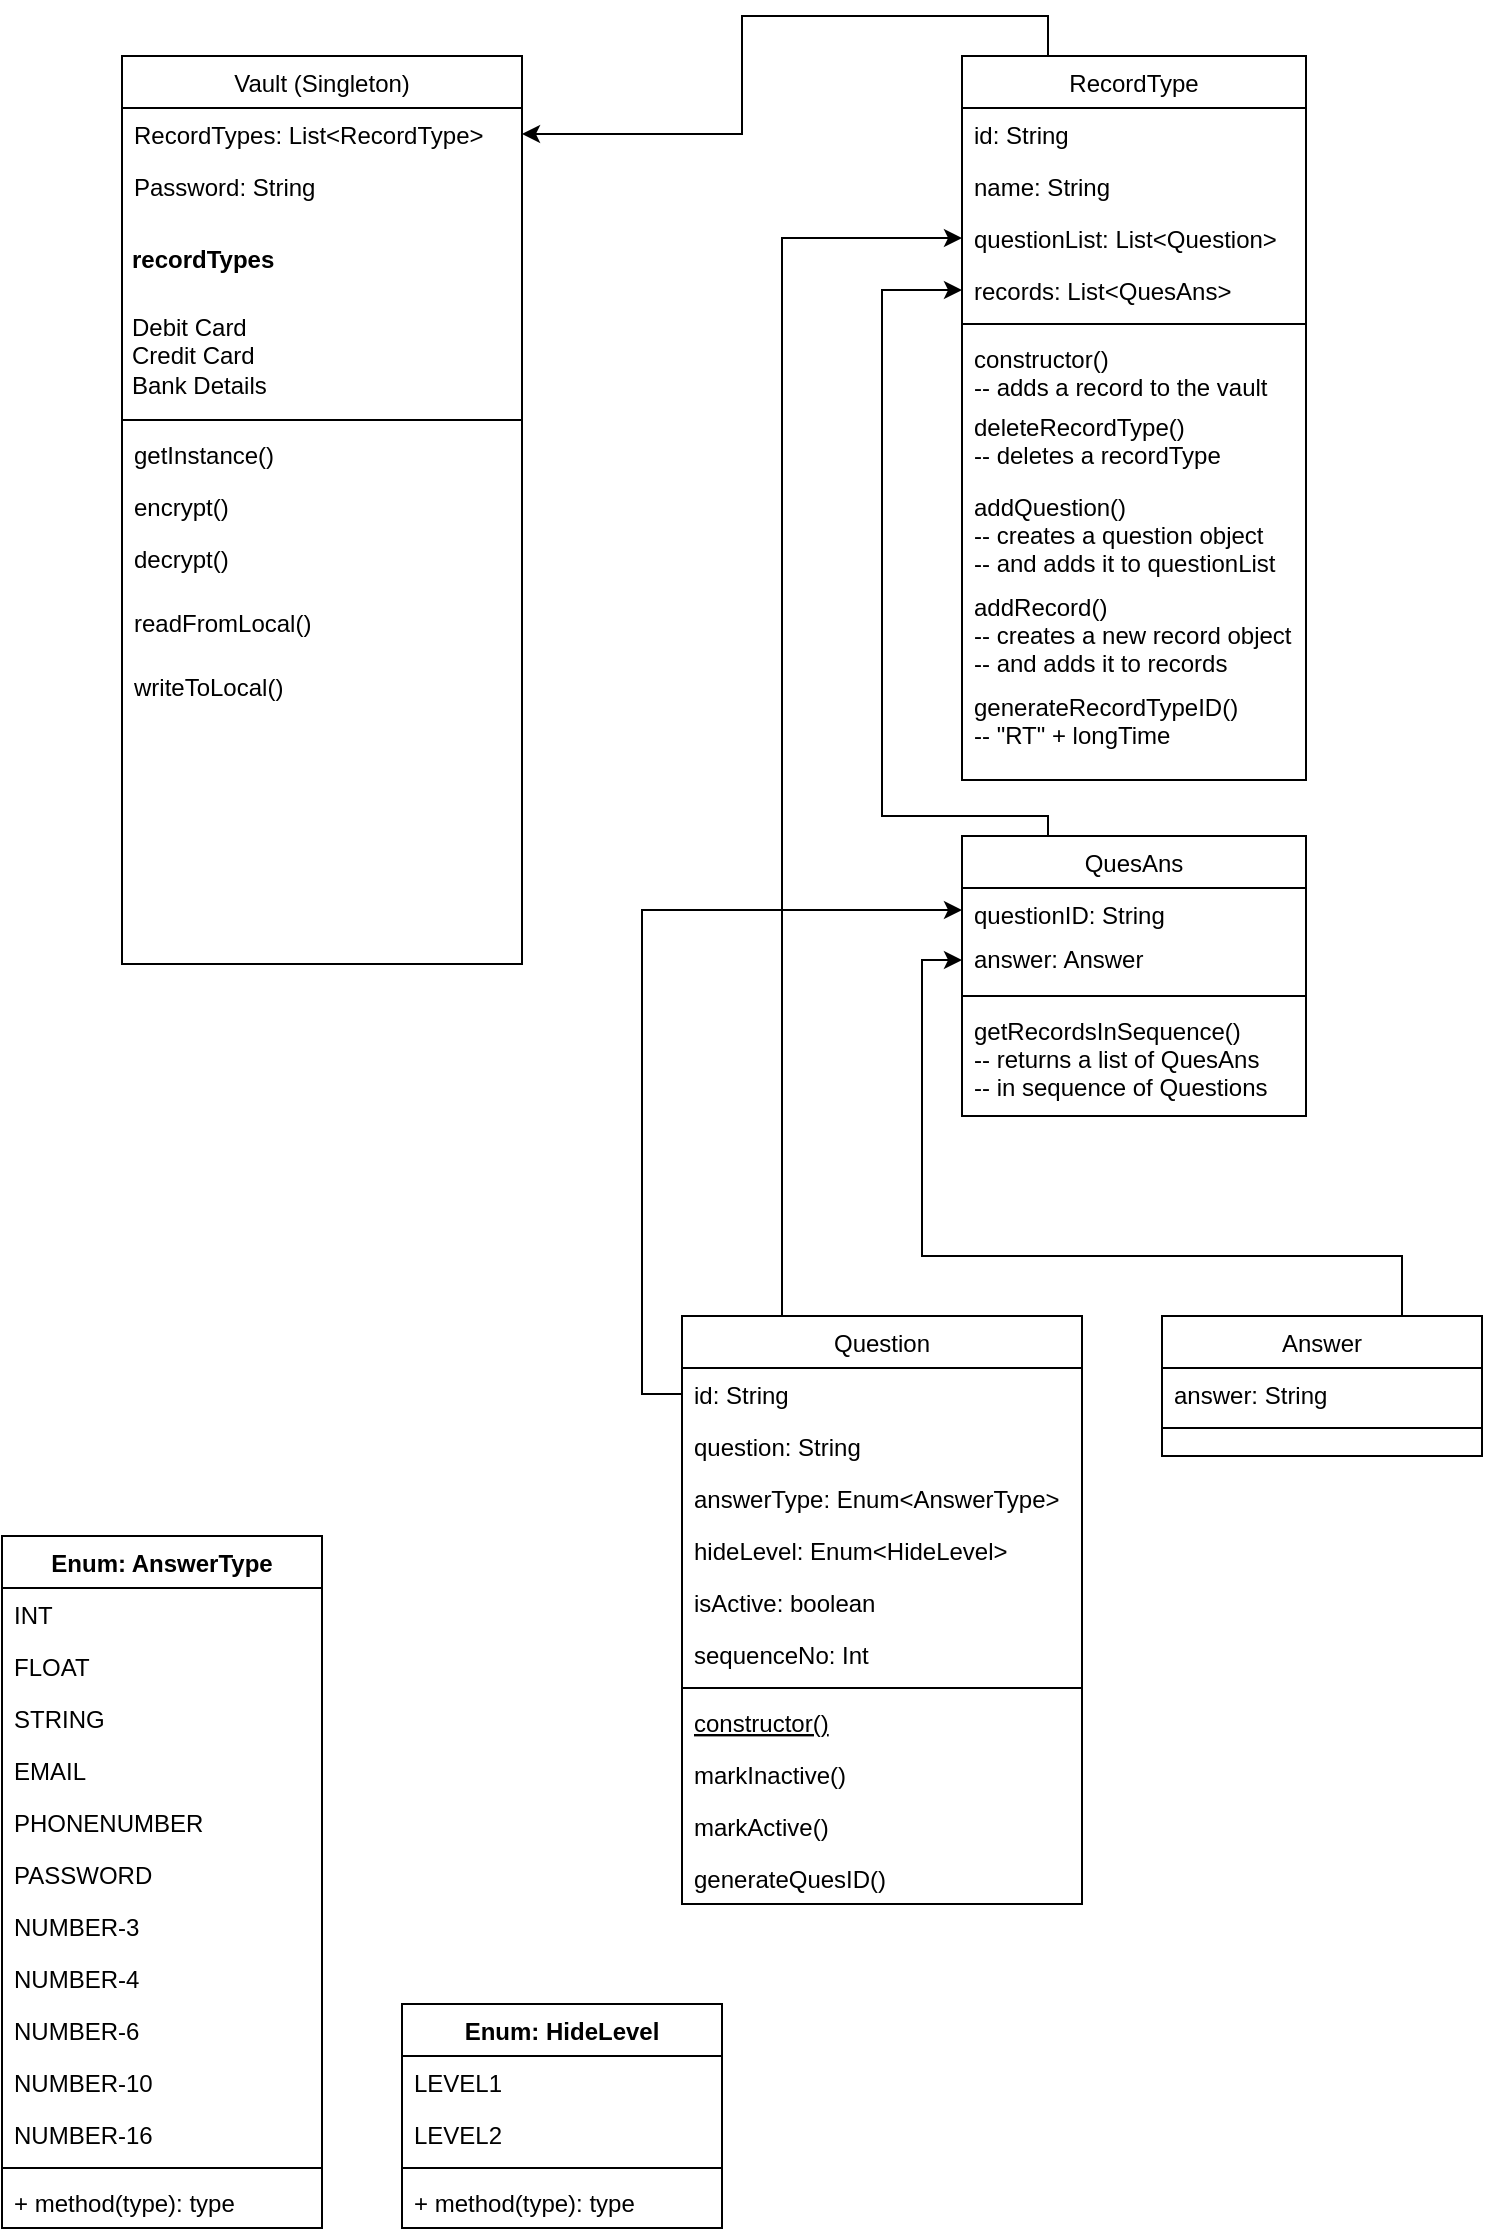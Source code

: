 <mxfile version="14.1.8" type="device" pages="3"><diagram id="C5RBs43oDa-KdzZeNtuy" name="Class flow"><mxGraphModel dx="900" dy="680" grid="1" gridSize="10" guides="1" tooltips="1" connect="1" arrows="1" fold="1" page="1" pageScale="1" pageWidth="827" pageHeight="1169" math="0" shadow="0"><root><mxCell id="WIyWlLk6GJQsqaUBKTNV-0"/><mxCell id="WIyWlLk6GJQsqaUBKTNV-1" parent="WIyWlLk6GJQsqaUBKTNV-0"/><mxCell id="zkfFHV4jXpPFQw0GAbJ--0" value="Vault (Singleton)" style="swimlane;fontStyle=0;align=center;verticalAlign=top;childLayout=stackLayout;horizontal=1;startSize=26;horizontalStack=0;resizeParent=1;resizeLast=0;collapsible=1;marginBottom=0;rounded=0;shadow=0;strokeWidth=1;" parent="WIyWlLk6GJQsqaUBKTNV-1" vertex="1"><mxGeometry x="100" y="40" width="200" height="454" as="geometry"><mxRectangle x="230" y="140" width="160" height="26" as="alternateBounds"/></mxGeometry></mxCell><mxCell id="zkfFHV4jXpPFQw0GAbJ--1" value="RecordTypes: List&lt;RecordType&gt;" style="text;align=left;verticalAlign=top;spacingLeft=4;spacingRight=4;overflow=hidden;rotatable=0;points=[[0,0.5],[1,0.5]];portConstraint=eastwest;" parent="zkfFHV4jXpPFQw0GAbJ--0" vertex="1"><mxGeometry y="26" width="200" height="26" as="geometry"/></mxCell><mxCell id="UWY0LbRZAp7F_sRmvJme-2" value="Password: String" style="text;align=left;verticalAlign=top;spacingLeft=4;spacingRight=4;overflow=hidden;rotatable=0;points=[[0,0.5],[1,0.5]];portConstraint=eastwest;" parent="zkfFHV4jXpPFQw0GAbJ--0" vertex="1"><mxGeometry y="52" width="200" height="26" as="geometry"/></mxCell><mxCell id="UWY0LbRZAp7F_sRmvJme-67" value="&lt;h1&gt;&lt;span style=&quot;font-size: 12px ; line-height: 100%&quot;&gt;recordTypes&lt;/span&gt;&lt;/h1&gt;&lt;p&gt;&lt;font style=&quot;font-size: 12px&quot;&gt;Debit Card&lt;br&gt;Credit Card&lt;br&gt;Bank Details&lt;br&gt;&lt;/font&gt;&lt;/p&gt;" style="text;html=1;strokeColor=none;fillColor=none;spacing=5;spacingTop=-20;whiteSpace=wrap;overflow=hidden;rounded=0;" parent="zkfFHV4jXpPFQw0GAbJ--0" vertex="1"><mxGeometry y="78" width="200" height="100" as="geometry"/></mxCell><mxCell id="zkfFHV4jXpPFQw0GAbJ--4" value="" style="line;html=1;strokeWidth=1;align=left;verticalAlign=middle;spacingTop=-1;spacingLeft=3;spacingRight=3;rotatable=0;labelPosition=right;points=[];portConstraint=eastwest;" parent="zkfFHV4jXpPFQw0GAbJ--0" vertex="1"><mxGeometry y="178" width="200" height="8" as="geometry"/></mxCell><mxCell id="zkfFHV4jXpPFQw0GAbJ--5" value="getInstance()" style="text;align=left;verticalAlign=top;spacingLeft=4;spacingRight=4;overflow=hidden;rotatable=0;points=[[0,0.5],[1,0.5]];portConstraint=eastwest;" parent="zkfFHV4jXpPFQw0GAbJ--0" vertex="1"><mxGeometry y="186" width="200" height="26" as="geometry"/></mxCell><mxCell id="UWY0LbRZAp7F_sRmvJme-53" value="encrypt()" style="text;align=left;verticalAlign=top;spacingLeft=4;spacingRight=4;overflow=hidden;rotatable=0;points=[[0,0.5],[1,0.5]];portConstraint=eastwest;" parent="zkfFHV4jXpPFQw0GAbJ--0" vertex="1"><mxGeometry y="212" width="200" height="26" as="geometry"/></mxCell><mxCell id="UWY0LbRZAp7F_sRmvJme-3" value="decrypt()" style="text;align=left;verticalAlign=top;spacingLeft=4;spacingRight=4;overflow=hidden;rotatable=0;points=[[0,0.5],[1,0.5]];portConstraint=eastwest;" parent="zkfFHV4jXpPFQw0GAbJ--0" vertex="1"><mxGeometry y="238" width="200" height="32" as="geometry"/></mxCell><mxCell id="UWY0LbRZAp7F_sRmvJme-64" value="readFromLocal()" style="text;align=left;verticalAlign=top;spacingLeft=4;spacingRight=4;overflow=hidden;rotatable=0;points=[[0,0.5],[1,0.5]];portConstraint=eastwest;" parent="zkfFHV4jXpPFQw0GAbJ--0" vertex="1"><mxGeometry y="270" width="200" height="32" as="geometry"/></mxCell><mxCell id="UWY0LbRZAp7F_sRmvJme-65" value="writeToLocal()" style="text;align=left;verticalAlign=top;spacingLeft=4;spacingRight=4;overflow=hidden;rotatable=0;points=[[0,0.5],[1,0.5]];portConstraint=eastwest;" parent="zkfFHV4jXpPFQw0GAbJ--0" vertex="1"><mxGeometry y="302" width="200" height="32" as="geometry"/></mxCell><mxCell id="UWY0LbRZAp7F_sRmvJme-71" style="edgeStyle=orthogonalEdgeStyle;rounded=0;orthogonalLoop=1;jettySize=auto;html=1;exitX=0.25;exitY=0;exitDx=0;exitDy=0;" parent="WIyWlLk6GJQsqaUBKTNV-1" source="zkfFHV4jXpPFQw0GAbJ--6" target="zkfFHV4jXpPFQw0GAbJ--18" edge="1"><mxGeometry relative="1" as="geometry"/></mxCell><mxCell id="zkfFHV4jXpPFQw0GAbJ--6" value="Question" style="swimlane;fontStyle=0;align=center;verticalAlign=top;childLayout=stackLayout;horizontal=1;startSize=26;horizontalStack=0;resizeParent=1;resizeLast=0;collapsible=1;marginBottom=0;rounded=0;shadow=0;strokeWidth=1;" parent="WIyWlLk6GJQsqaUBKTNV-1" vertex="1"><mxGeometry x="380" y="670" width="200" height="294" as="geometry"><mxRectangle x="130" y="380" width="160" height="26" as="alternateBounds"/></mxGeometry></mxCell><mxCell id="zkfFHV4jXpPFQw0GAbJ--8" value="id: String" style="text;align=left;verticalAlign=top;spacingLeft=4;spacingRight=4;overflow=hidden;rotatable=0;points=[[0,0.5],[1,0.5]];portConstraint=eastwest;rounded=0;shadow=0;html=0;" parent="zkfFHV4jXpPFQw0GAbJ--6" vertex="1"><mxGeometry y="26" width="200" height="26" as="geometry"/></mxCell><mxCell id="UWY0LbRZAp7F_sRmvJme-4" value="question: String" style="text;align=left;verticalAlign=top;spacingLeft=4;spacingRight=4;overflow=hidden;rotatable=0;points=[[0,0.5],[1,0.5]];portConstraint=eastwest;rounded=0;shadow=0;html=0;" parent="zkfFHV4jXpPFQw0GAbJ--6" vertex="1"><mxGeometry y="52" width="200" height="26" as="geometry"/></mxCell><mxCell id="UWY0LbRZAp7F_sRmvJme-31" value="answerType: Enum&lt;AnswerType&gt;" style="text;align=left;verticalAlign=top;spacingLeft=4;spacingRight=4;overflow=hidden;rotatable=0;points=[[0,0.5],[1,0.5]];portConstraint=eastwest;rounded=0;shadow=0;html=0;" parent="zkfFHV4jXpPFQw0GAbJ--6" vertex="1"><mxGeometry y="78" width="200" height="26" as="geometry"/></mxCell><mxCell id="UWY0LbRZAp7F_sRmvJme-46" value="hideLevel: Enum&lt;HideLevel&gt;" style="text;align=left;verticalAlign=top;spacingLeft=4;spacingRight=4;overflow=hidden;rotatable=0;points=[[0,0.5],[1,0.5]];portConstraint=eastwest;rounded=0;shadow=0;html=0;" parent="zkfFHV4jXpPFQw0GAbJ--6" vertex="1"><mxGeometry y="104" width="200" height="26" as="geometry"/></mxCell><mxCell id="UWY0LbRZAp7F_sRmvJme-5" value="isActive: boolean" style="text;align=left;verticalAlign=top;spacingLeft=4;spacingRight=4;overflow=hidden;rotatable=0;points=[[0,0.5],[1,0.5]];portConstraint=eastwest;rounded=0;shadow=0;html=0;" parent="zkfFHV4jXpPFQw0GAbJ--6" vertex="1"><mxGeometry y="130" width="200" height="26" as="geometry"/></mxCell><mxCell id="UWY0LbRZAp7F_sRmvJme-61" value="sequenceNo: Int" style="text;align=left;verticalAlign=top;spacingLeft=4;spacingRight=4;overflow=hidden;rotatable=0;points=[[0,0.5],[1,0.5]];portConstraint=eastwest;rounded=0;shadow=0;html=0;" parent="zkfFHV4jXpPFQw0GAbJ--6" vertex="1"><mxGeometry y="156" width="200" height="26" as="geometry"/></mxCell><mxCell id="zkfFHV4jXpPFQw0GAbJ--9" value="" style="line;html=1;strokeWidth=1;align=left;verticalAlign=middle;spacingTop=-1;spacingLeft=3;spacingRight=3;rotatable=0;labelPosition=right;points=[];portConstraint=eastwest;" parent="zkfFHV4jXpPFQw0GAbJ--6" vertex="1"><mxGeometry y="182" width="200" height="8" as="geometry"/></mxCell><mxCell id="zkfFHV4jXpPFQw0GAbJ--10" value="constructor()" style="text;align=left;verticalAlign=top;spacingLeft=4;spacingRight=4;overflow=hidden;rotatable=0;points=[[0,0.5],[1,0.5]];portConstraint=eastwest;fontStyle=4" parent="zkfFHV4jXpPFQw0GAbJ--6" vertex="1"><mxGeometry y="190" width="200" height="26" as="geometry"/></mxCell><mxCell id="zkfFHV4jXpPFQw0GAbJ--11" value="markInactive()" style="text;align=left;verticalAlign=top;spacingLeft=4;spacingRight=4;overflow=hidden;rotatable=0;points=[[0,0.5],[1,0.5]];portConstraint=eastwest;" parent="zkfFHV4jXpPFQw0GAbJ--6" vertex="1"><mxGeometry y="216" width="200" height="26" as="geometry"/></mxCell><mxCell id="UWY0LbRZAp7F_sRmvJme-57" value="markActive()" style="text;align=left;verticalAlign=top;spacingLeft=4;spacingRight=4;overflow=hidden;rotatable=0;points=[[0,0.5],[1,0.5]];portConstraint=eastwest;" parent="zkfFHV4jXpPFQw0GAbJ--6" vertex="1"><mxGeometry y="242" width="200" height="26" as="geometry"/></mxCell><mxCell id="UWY0LbRZAp7F_sRmvJme-58" value="generateQuesID()" style="text;align=left;verticalAlign=top;spacingLeft=4;spacingRight=4;overflow=hidden;rotatable=0;points=[[0,0.5],[1,0.5]];portConstraint=eastwest;" parent="zkfFHV4jXpPFQw0GAbJ--6" vertex="1"><mxGeometry y="268" width="200" height="26" as="geometry"/></mxCell><mxCell id="UWY0LbRZAp7F_sRmvJme-78" style="edgeStyle=orthogonalEdgeStyle;rounded=0;orthogonalLoop=1;jettySize=auto;html=1;exitX=0.25;exitY=0;exitDx=0;exitDy=0;entryX=0;entryY=0.5;entryDx=0;entryDy=0;" parent="WIyWlLk6GJQsqaUBKTNV-1" source="zkfFHV4jXpPFQw0GAbJ--13" target="zkfFHV4jXpPFQw0GAbJ--19" edge="1"><mxGeometry relative="1" as="geometry"><Array as="points"><mxPoint x="563" y="420"/><mxPoint x="480" y="420"/><mxPoint x="480" y="157"/></Array></mxGeometry></mxCell><mxCell id="zkfFHV4jXpPFQw0GAbJ--13" value="QuesAns" style="swimlane;fontStyle=0;align=center;verticalAlign=top;childLayout=stackLayout;horizontal=1;startSize=26;horizontalStack=0;resizeParent=1;resizeLast=0;collapsible=1;marginBottom=0;rounded=0;shadow=0;strokeWidth=1;" parent="WIyWlLk6GJQsqaUBKTNV-1" vertex="1"><mxGeometry x="520" y="430" width="172" height="140" as="geometry"><mxRectangle x="340" y="380" width="170" height="26" as="alternateBounds"/></mxGeometry></mxCell><mxCell id="zkfFHV4jXpPFQw0GAbJ--14" value="questionID: String" style="text;align=left;verticalAlign=top;spacingLeft=4;spacingRight=4;overflow=hidden;rotatable=0;points=[[0,0.5],[1,0.5]];portConstraint=eastwest;" parent="zkfFHV4jXpPFQw0GAbJ--13" vertex="1"><mxGeometry y="26" width="172" height="22" as="geometry"/></mxCell><mxCell id="UWY0LbRZAp7F_sRmvJme-9" value="answer: Answer" style="text;align=left;verticalAlign=top;spacingLeft=4;spacingRight=4;overflow=hidden;rotatable=0;points=[[0,0.5],[1,0.5]];portConstraint=eastwest;" parent="zkfFHV4jXpPFQw0GAbJ--13" vertex="1"><mxGeometry y="48" width="172" height="28" as="geometry"/></mxCell><mxCell id="zkfFHV4jXpPFQw0GAbJ--15" value="" style="line;html=1;strokeWidth=1;align=left;verticalAlign=middle;spacingTop=-1;spacingLeft=3;spacingRight=3;rotatable=0;labelPosition=right;points=[];portConstraint=eastwest;" parent="zkfFHV4jXpPFQw0GAbJ--13" vertex="1"><mxGeometry y="76" width="172" height="8" as="geometry"/></mxCell><mxCell id="UWY0LbRZAp7F_sRmvJme-62" value="getRecordsInSequence()&#10;-- returns a list of QuesAns &#10;-- in sequence of Questions" style="text;align=left;verticalAlign=top;spacingLeft=4;spacingRight=4;overflow=hidden;rotatable=0;points=[[0,0.5],[1,0.5]];portConstraint=eastwest;" parent="zkfFHV4jXpPFQw0GAbJ--13" vertex="1"><mxGeometry y="84" width="172" height="56" as="geometry"/></mxCell><mxCell id="UWY0LbRZAp7F_sRmvJme-74" style="edgeStyle=orthogonalEdgeStyle;rounded=0;orthogonalLoop=1;jettySize=auto;html=1;exitX=0.25;exitY=0;exitDx=0;exitDy=0;entryX=1;entryY=0.5;entryDx=0;entryDy=0;" parent="WIyWlLk6GJQsqaUBKTNV-1" source="zkfFHV4jXpPFQw0GAbJ--17" target="zkfFHV4jXpPFQw0GAbJ--1" edge="1"><mxGeometry relative="1" as="geometry"/></mxCell><mxCell id="zkfFHV4jXpPFQw0GAbJ--17" value="RecordType" style="swimlane;fontStyle=0;align=center;verticalAlign=top;childLayout=stackLayout;horizontal=1;startSize=26;horizontalStack=0;resizeParent=1;resizeLast=0;collapsible=1;marginBottom=0;rounded=0;shadow=0;strokeWidth=1;" parent="WIyWlLk6GJQsqaUBKTNV-1" vertex="1"><mxGeometry x="520" y="40" width="172" height="362" as="geometry"><mxRectangle x="550" y="140" width="160" height="26" as="alternateBounds"/></mxGeometry></mxCell><mxCell id="UWY0LbRZAp7F_sRmvJme-59" value="id: String" style="text;align=left;verticalAlign=top;spacingLeft=4;spacingRight=4;overflow=hidden;rotatable=0;points=[[0,0.5],[1,0.5]];portConstraint=eastwest;" parent="zkfFHV4jXpPFQw0GAbJ--17" vertex="1"><mxGeometry y="26" width="172" height="26" as="geometry"/></mxCell><mxCell id="UWY0LbRZAp7F_sRmvJme-69" value="name: String" style="text;align=left;verticalAlign=top;spacingLeft=4;spacingRight=4;overflow=hidden;rotatable=0;points=[[0,0.5],[1,0.5]];portConstraint=eastwest;" parent="zkfFHV4jXpPFQw0GAbJ--17" vertex="1"><mxGeometry y="52" width="172" height="26" as="geometry"/></mxCell><mxCell id="zkfFHV4jXpPFQw0GAbJ--18" value="questionList: List&lt;Question&gt;" style="text;align=left;verticalAlign=top;spacingLeft=4;spacingRight=4;overflow=hidden;rotatable=0;points=[[0,0.5],[1,0.5]];portConstraint=eastwest;" parent="zkfFHV4jXpPFQw0GAbJ--17" vertex="1"><mxGeometry y="78" width="172" height="26" as="geometry"/></mxCell><mxCell id="zkfFHV4jXpPFQw0GAbJ--19" value="records: List&lt;QuesAns&gt;" style="text;align=left;verticalAlign=top;spacingLeft=4;spacingRight=4;overflow=hidden;rotatable=0;points=[[0,0.5],[1,0.5]];portConstraint=eastwest;rounded=0;shadow=0;html=0;" parent="zkfFHV4jXpPFQw0GAbJ--17" vertex="1"><mxGeometry y="104" width="172" height="26" as="geometry"/></mxCell><mxCell id="zkfFHV4jXpPFQw0GAbJ--23" value="" style="line;html=1;strokeWidth=1;align=left;verticalAlign=middle;spacingTop=-1;spacingLeft=3;spacingRight=3;rotatable=0;labelPosition=right;points=[];portConstraint=eastwest;" parent="zkfFHV4jXpPFQw0GAbJ--17" vertex="1"><mxGeometry y="130" width="172" height="8" as="geometry"/></mxCell><mxCell id="UWY0LbRZAp7F_sRmvJme-51" value="constructor()&#10;-- adds a record to the vault" style="text;align=left;verticalAlign=top;spacingLeft=4;spacingRight=4;overflow=hidden;rotatable=0;points=[[0,0.5],[1,0.5]];portConstraint=eastwest;rounded=0;shadow=0;html=0;" parent="zkfFHV4jXpPFQw0GAbJ--17" vertex="1"><mxGeometry y="138" width="172" height="34" as="geometry"/></mxCell><mxCell id="UWY0LbRZAp7F_sRmvJme-52" value="deleteRecordType()&#10;-- deletes a recordType" style="text;align=left;verticalAlign=top;spacingLeft=4;spacingRight=4;overflow=hidden;rotatable=0;points=[[0,0.5],[1,0.5]];portConstraint=eastwest;rounded=0;shadow=0;html=0;" parent="zkfFHV4jXpPFQw0GAbJ--17" vertex="1"><mxGeometry y="172" width="172" height="40" as="geometry"/></mxCell><mxCell id="UWY0LbRZAp7F_sRmvJme-55" value="addQuestion()&#10;-- creates a question object &#10;-- and adds it to questionList" style="text;align=left;verticalAlign=top;spacingLeft=4;spacingRight=4;overflow=hidden;rotatable=0;points=[[0,0.5],[1,0.5]];portConstraint=eastwest;rounded=0;shadow=0;html=0;" parent="zkfFHV4jXpPFQw0GAbJ--17" vertex="1"><mxGeometry y="212" width="172" height="50" as="geometry"/></mxCell><mxCell id="UWY0LbRZAp7F_sRmvJme-54" value="addRecord()&#10;-- creates a new record object &#10;-- and adds it to records" style="text;align=left;verticalAlign=top;spacingLeft=4;spacingRight=4;overflow=hidden;rotatable=0;points=[[0,0.5],[1,0.5]];portConstraint=eastwest;rounded=0;shadow=0;html=0;" parent="zkfFHV4jXpPFQw0GAbJ--17" vertex="1"><mxGeometry y="262" width="172" height="50" as="geometry"/></mxCell><mxCell id="UWY0LbRZAp7F_sRmvJme-60" value="generateRecordTypeID()&#10;-- &quot;RT&quot; + longTime" style="text;align=left;verticalAlign=top;spacingLeft=4;spacingRight=4;overflow=hidden;rotatable=0;points=[[0,0.5],[1,0.5]];portConstraint=eastwest;rounded=0;shadow=0;html=0;" parent="zkfFHV4jXpPFQw0GAbJ--17" vertex="1"><mxGeometry y="312" width="172" height="50" as="geometry"/></mxCell><mxCell id="UWY0LbRZAp7F_sRmvJme-80" style="edgeStyle=orthogonalEdgeStyle;rounded=0;orthogonalLoop=1;jettySize=auto;html=1;exitX=0.75;exitY=0;exitDx=0;exitDy=0;entryX=0;entryY=0.5;entryDx=0;entryDy=0;" parent="WIyWlLk6GJQsqaUBKTNV-1" source="UWY0LbRZAp7F_sRmvJme-6" target="UWY0LbRZAp7F_sRmvJme-9" edge="1"><mxGeometry relative="1" as="geometry"><Array as="points"><mxPoint x="740" y="640"/><mxPoint x="500" y="640"/><mxPoint x="500" y="492"/></Array></mxGeometry></mxCell><mxCell id="UWY0LbRZAp7F_sRmvJme-6" value="Answer" style="swimlane;fontStyle=0;align=center;verticalAlign=top;childLayout=stackLayout;horizontal=1;startSize=26;horizontalStack=0;resizeParent=1;resizeLast=0;collapsible=1;marginBottom=0;rounded=0;shadow=0;strokeWidth=1;" parent="WIyWlLk6GJQsqaUBKTNV-1" vertex="1"><mxGeometry x="620" y="670" width="160" height="70" as="geometry"><mxRectangle x="340" y="380" width="170" height="26" as="alternateBounds"/></mxGeometry></mxCell><mxCell id="UWY0LbRZAp7F_sRmvJme-7" value="answer: String" style="text;align=left;verticalAlign=top;spacingLeft=4;spacingRight=4;overflow=hidden;rotatable=0;points=[[0,0.5],[1,0.5]];portConstraint=eastwest;" parent="UWY0LbRZAp7F_sRmvJme-6" vertex="1"><mxGeometry y="26" width="160" height="26" as="geometry"/></mxCell><mxCell id="UWY0LbRZAp7F_sRmvJme-8" value="" style="line;html=1;strokeWidth=1;align=left;verticalAlign=middle;spacingTop=-1;spacingLeft=3;spacingRight=3;rotatable=0;labelPosition=right;points=[];portConstraint=eastwest;" parent="UWY0LbRZAp7F_sRmvJme-6" vertex="1"><mxGeometry y="52" width="160" height="8" as="geometry"/></mxCell><mxCell id="UWY0LbRZAp7F_sRmvJme-14" value="Enum: AnswerType" style="swimlane;fontStyle=1;align=center;verticalAlign=top;childLayout=stackLayout;horizontal=1;startSize=26;horizontalStack=0;resizeParent=1;resizeParentMax=0;resizeLast=0;collapsible=1;marginBottom=0;" parent="WIyWlLk6GJQsqaUBKTNV-1" vertex="1"><mxGeometry x="40" y="780" width="160" height="346" as="geometry"/></mxCell><mxCell id="UWY0LbRZAp7F_sRmvJme-15" value="INT" style="text;strokeColor=none;fillColor=none;align=left;verticalAlign=top;spacingLeft=4;spacingRight=4;overflow=hidden;rotatable=0;points=[[0,0.5],[1,0.5]];portConstraint=eastwest;" parent="UWY0LbRZAp7F_sRmvJme-14" vertex="1"><mxGeometry y="26" width="160" height="26" as="geometry"/></mxCell><mxCell id="UWY0LbRZAp7F_sRmvJme-21" value="FLOAT" style="text;strokeColor=none;fillColor=none;align=left;verticalAlign=top;spacingLeft=4;spacingRight=4;overflow=hidden;rotatable=0;points=[[0,0.5],[1,0.5]];portConstraint=eastwest;" parent="UWY0LbRZAp7F_sRmvJme-14" vertex="1"><mxGeometry y="52" width="160" height="26" as="geometry"/></mxCell><mxCell id="UWY0LbRZAp7F_sRmvJme-23" value="STRING" style="text;strokeColor=none;fillColor=none;align=left;verticalAlign=top;spacingLeft=4;spacingRight=4;overflow=hidden;rotatable=0;points=[[0,0.5],[1,0.5]];portConstraint=eastwest;" parent="UWY0LbRZAp7F_sRmvJme-14" vertex="1"><mxGeometry y="78" width="160" height="26" as="geometry"/></mxCell><mxCell id="UWY0LbRZAp7F_sRmvJme-28" value="EMAIL" style="text;strokeColor=none;fillColor=none;align=left;verticalAlign=top;spacingLeft=4;spacingRight=4;overflow=hidden;rotatable=0;points=[[0,0.5],[1,0.5]];portConstraint=eastwest;" parent="UWY0LbRZAp7F_sRmvJme-14" vertex="1"><mxGeometry y="104" width="160" height="26" as="geometry"/></mxCell><mxCell id="UWY0LbRZAp7F_sRmvJme-30" value="PHONENUMBER" style="text;strokeColor=none;fillColor=none;align=left;verticalAlign=top;spacingLeft=4;spacingRight=4;overflow=hidden;rotatable=0;points=[[0,0.5],[1,0.5]];portConstraint=eastwest;" parent="UWY0LbRZAp7F_sRmvJme-14" vertex="1"><mxGeometry y="130" width="160" height="26" as="geometry"/></mxCell><mxCell id="UWY0LbRZAp7F_sRmvJme-29" value="PASSWORD" style="text;strokeColor=none;fillColor=none;align=left;verticalAlign=top;spacingLeft=4;spacingRight=4;overflow=hidden;rotatable=0;points=[[0,0.5],[1,0.5]];portConstraint=eastwest;" parent="UWY0LbRZAp7F_sRmvJme-14" vertex="1"><mxGeometry y="156" width="160" height="26" as="geometry"/></mxCell><mxCell id="UWY0LbRZAp7F_sRmvJme-22" value="NUMBER-3" style="text;strokeColor=none;fillColor=none;align=left;verticalAlign=top;spacingLeft=4;spacingRight=4;overflow=hidden;rotatable=0;points=[[0,0.5],[1,0.5]];portConstraint=eastwest;" parent="UWY0LbRZAp7F_sRmvJme-14" vertex="1"><mxGeometry y="182" width="160" height="26" as="geometry"/></mxCell><mxCell id="UWY0LbRZAp7F_sRmvJme-26" value="NUMBER-4&#10;" style="text;strokeColor=none;fillColor=none;align=left;verticalAlign=top;spacingLeft=4;spacingRight=4;overflow=hidden;rotatable=0;points=[[0,0.5],[1,0.5]];portConstraint=eastwest;" parent="UWY0LbRZAp7F_sRmvJme-14" vertex="1"><mxGeometry y="208" width="160" height="26" as="geometry"/></mxCell><mxCell id="UWY0LbRZAp7F_sRmvJme-25" value="NUMBER-6" style="text;strokeColor=none;fillColor=none;align=left;verticalAlign=top;spacingLeft=4;spacingRight=4;overflow=hidden;rotatable=0;points=[[0,0.5],[1,0.5]];portConstraint=eastwest;" parent="UWY0LbRZAp7F_sRmvJme-14" vertex="1"><mxGeometry y="234" width="160" height="26" as="geometry"/></mxCell><mxCell id="UWY0LbRZAp7F_sRmvJme-27" value="NUMBER-10" style="text;strokeColor=none;fillColor=none;align=left;verticalAlign=top;spacingLeft=4;spacingRight=4;overflow=hidden;rotatable=0;points=[[0,0.5],[1,0.5]];portConstraint=eastwest;" parent="UWY0LbRZAp7F_sRmvJme-14" vertex="1"><mxGeometry y="260" width="160" height="26" as="geometry"/></mxCell><mxCell id="UWY0LbRZAp7F_sRmvJme-24" value="NUMBER-16" style="text;strokeColor=none;fillColor=none;align=left;verticalAlign=top;spacingLeft=4;spacingRight=4;overflow=hidden;rotatable=0;points=[[0,0.5],[1,0.5]];portConstraint=eastwest;" parent="UWY0LbRZAp7F_sRmvJme-14" vertex="1"><mxGeometry y="286" width="160" height="26" as="geometry"/></mxCell><mxCell id="UWY0LbRZAp7F_sRmvJme-16" value="" style="line;strokeWidth=1;fillColor=none;align=left;verticalAlign=middle;spacingTop=-1;spacingLeft=3;spacingRight=3;rotatable=0;labelPosition=right;points=[];portConstraint=eastwest;" parent="UWY0LbRZAp7F_sRmvJme-14" vertex="1"><mxGeometry y="312" width="160" height="8" as="geometry"/></mxCell><mxCell id="UWY0LbRZAp7F_sRmvJme-17" value="+ method(type): type" style="text;strokeColor=none;fillColor=none;align=left;verticalAlign=top;spacingLeft=4;spacingRight=4;overflow=hidden;rotatable=0;points=[[0,0.5],[1,0.5]];portConstraint=eastwest;" parent="UWY0LbRZAp7F_sRmvJme-14" vertex="1"><mxGeometry y="320" width="160" height="26" as="geometry"/></mxCell><mxCell id="UWY0LbRZAp7F_sRmvJme-32" value="Enum: HideLevel" style="swimlane;fontStyle=1;align=center;verticalAlign=top;childLayout=stackLayout;horizontal=1;startSize=26;horizontalStack=0;resizeParent=1;resizeParentMax=0;resizeLast=0;collapsible=1;marginBottom=0;" parent="WIyWlLk6GJQsqaUBKTNV-1" vertex="1"><mxGeometry x="240" y="1014" width="160" height="112" as="geometry"/></mxCell><mxCell id="UWY0LbRZAp7F_sRmvJme-33" value="LEVEL1" style="text;strokeColor=none;fillColor=none;align=left;verticalAlign=top;spacingLeft=4;spacingRight=4;overflow=hidden;rotatable=0;points=[[0,0.5],[1,0.5]];portConstraint=eastwest;" parent="UWY0LbRZAp7F_sRmvJme-32" vertex="1"><mxGeometry y="26" width="160" height="26" as="geometry"/></mxCell><mxCell id="UWY0LbRZAp7F_sRmvJme-34" value="LEVEL2" style="text;strokeColor=none;fillColor=none;align=left;verticalAlign=top;spacingLeft=4;spacingRight=4;overflow=hidden;rotatable=0;points=[[0,0.5],[1,0.5]];portConstraint=eastwest;" parent="UWY0LbRZAp7F_sRmvJme-32" vertex="1"><mxGeometry y="52" width="160" height="26" as="geometry"/></mxCell><mxCell id="UWY0LbRZAp7F_sRmvJme-44" value="" style="line;strokeWidth=1;fillColor=none;align=left;verticalAlign=middle;spacingTop=-1;spacingLeft=3;spacingRight=3;rotatable=0;labelPosition=right;points=[];portConstraint=eastwest;" parent="UWY0LbRZAp7F_sRmvJme-32" vertex="1"><mxGeometry y="78" width="160" height="8" as="geometry"/></mxCell><mxCell id="UWY0LbRZAp7F_sRmvJme-45" value="+ method(type): type" style="text;strokeColor=none;fillColor=none;align=left;verticalAlign=top;spacingLeft=4;spacingRight=4;overflow=hidden;rotatable=0;points=[[0,0.5],[1,0.5]];portConstraint=eastwest;" parent="UWY0LbRZAp7F_sRmvJme-32" vertex="1"><mxGeometry y="86" width="160" height="26" as="geometry"/></mxCell><mxCell id="UWY0LbRZAp7F_sRmvJme-81" style="edgeStyle=orthogonalEdgeStyle;rounded=0;orthogonalLoop=1;jettySize=auto;html=1;exitX=0;exitY=0.5;exitDx=0;exitDy=0;entryX=0;entryY=0.5;entryDx=0;entryDy=0;" parent="WIyWlLk6GJQsqaUBKTNV-1" source="zkfFHV4jXpPFQw0GAbJ--8" target="zkfFHV4jXpPFQw0GAbJ--14" edge="1"><mxGeometry relative="1" as="geometry"/></mxCell></root></mxGraphModel></diagram><diagram id="WRZr4gtWRVt5iwPE7cnI" name="UI flow"><mxGraphModel dx="900" dy="680" grid="1" gridSize="10" guides="1" tooltips="1" connect="1" arrows="1" fold="1" page="1" pageScale="1" pageWidth="827" pageHeight="1169" math="0" shadow="0"><root><mxCell id="ADjlPbBuc-dX4oGXvjcI-0"/><mxCell id="ADjlPbBuc-dX4oGXvjcI-1" parent="ADjlPbBuc-dX4oGXvjcI-0"/><mxCell id="Yu-MOnvcxl1er333WNHp-20" style="edgeStyle=orthogonalEdgeStyle;rounded=0;orthogonalLoop=1;jettySize=auto;html=1;exitX=0.75;exitY=0;exitDx=0;exitDy=0;entryX=0.25;entryY=0;entryDx=0;entryDy=0;" parent="ADjlPbBuc-dX4oGXvjcI-1" source="ADjlPbBuc-dX4oGXvjcI-3" target="ADjlPbBuc-dX4oGXvjcI-15" edge="1"><mxGeometry relative="1" as="geometry"/></mxCell><mxCell id="ADjlPbBuc-dX4oGXvjcI-3" value="PasswordPage" style="swimlane;fontStyle=1;align=center;verticalAlign=top;childLayout=stackLayout;horizontal=1;startSize=26;horizontalStack=0;resizeParent=1;resizeParentMax=0;resizeLast=0;collapsible=1;marginBottom=0;" parent="ADjlPbBuc-dX4oGXvjcI-1" vertex="1"><mxGeometry x="264" y="40" width="160" height="248" as="geometry"/></mxCell><mxCell id="ADjlPbBuc-dX4oGXvjcI-4" value="UI to create or login to vault." style="text;strokeColor=none;fillColor=none;align=left;verticalAlign=top;spacingLeft=4;spacingRight=4;overflow=hidden;rotatable=0;points=[[0,0.5],[1,0.5]];portConstraint=eastwest;" parent="ADjlPbBuc-dX4oGXvjcI-3" vertex="1"><mxGeometry y="26" width="160" height="26" as="geometry"/></mxCell><mxCell id="melRT2e0Tpy-kPFjSu8i-1" value="" style="line;strokeWidth=1;fillColor=none;align=left;verticalAlign=middle;spacingTop=-1;spacingLeft=3;spacingRight=3;rotatable=0;labelPosition=right;points=[];portConstraint=eastwest;" parent="ADjlPbBuc-dX4oGXvjcI-3" vertex="1"><mxGeometry y="52" width="160" height="8" as="geometry"/></mxCell><mxCell id="melRT2e0Tpy-kPFjSu8i-2" value="actionMode" style="text;strokeColor=none;fillColor=none;align=left;verticalAlign=top;spacingLeft=4;spacingRight=4;overflow=hidden;rotatable=0;points=[[0,0.5],[1,0.5]];portConstraint=eastwest;" parent="ADjlPbBuc-dX4oGXvjcI-3" vertex="1"><mxGeometry y="60" width="160" height="26" as="geometry"/></mxCell><mxCell id="melRT2e0Tpy-kPFjSu8i-3" value="actionMode" style="text;strokeColor=none;fillColor=none;align=left;verticalAlign=top;spacingLeft=4;spacingRight=4;overflow=hidden;rotatable=0;points=[[0,0.5],[1,0.5]];portConstraint=eastwest;" parent="ADjlPbBuc-dX4oGXvjcI-3" vertex="1"><mxGeometry y="86" width="160" height="24" as="geometry"/></mxCell><mxCell id="ADjlPbBuc-dX4oGXvjcI-5" value="" style="line;strokeWidth=1;fillColor=none;align=left;verticalAlign=middle;spacingTop=-1;spacingLeft=3;spacingRight=3;rotatable=0;labelPosition=right;points=[];portConstraint=eastwest;" parent="ADjlPbBuc-dX4oGXvjcI-3" vertex="1"><mxGeometry y="110" width="160" height="8" as="geometry"/></mxCell><mxCell id="ADjlPbBuc-dX4oGXvjcI-6" value="+ check for vault presence" style="text;strokeColor=none;fillColor=none;align=left;verticalAlign=top;spacingLeft=4;spacingRight=4;overflow=hidden;rotatable=0;points=[[0,0.5],[1,0.5]];portConstraint=eastwest;" parent="ADjlPbBuc-dX4oGXvjcI-3" vertex="1"><mxGeometry y="118" width="160" height="26" as="geometry"/></mxCell><mxCell id="melRT2e0Tpy-kPFjSu8i-5" value="+ set UI Mode" style="text;strokeColor=none;fillColor=none;align=left;verticalAlign=top;spacingLeft=4;spacingRight=4;overflow=hidden;rotatable=0;points=[[0,0.5],[1,0.5]];portConstraint=eastwest;" parent="ADjlPbBuc-dX4oGXvjcI-3" vertex="1"><mxGeometry y="144" width="160" height="26" as="geometry"/></mxCell><mxCell id="melRT2e0Tpy-kPFjSu8i-6" value="+ customize UI" style="text;strokeColor=none;fillColor=none;align=left;verticalAlign=top;spacingLeft=4;spacingRight=4;overflow=hidden;rotatable=0;points=[[0,0.5],[1,0.5]];portConstraint=eastwest;" parent="ADjlPbBuc-dX4oGXvjcI-3" vertex="1"><mxGeometry y="170" width="160" height="26" as="geometry"/></mxCell><mxCell id="melRT2e0Tpy-kPFjSu8i-4" value="+ createVault(password)" style="text;strokeColor=none;fillColor=none;align=left;verticalAlign=top;spacingLeft=4;spacingRight=4;overflow=hidden;rotatable=0;points=[[0,0.5],[1,0.5]];portConstraint=eastwest;" parent="ADjlPbBuc-dX4oGXvjcI-3" vertex="1"><mxGeometry y="196" width="160" height="26" as="geometry"/></mxCell><mxCell id="ADjlPbBuc-dX4oGXvjcI-7" value="+ openVault(password)" style="text;strokeColor=none;fillColor=none;align=left;verticalAlign=top;spacingLeft=4;spacingRight=4;overflow=hidden;rotatable=0;points=[[0,0.5],[1,0.5]];portConstraint=eastwest;" parent="ADjlPbBuc-dX4oGXvjcI-3" vertex="1"><mxGeometry y="222" width="160" height="26" as="geometry"/></mxCell><mxCell id="Yu-MOnvcxl1er333WNHp-21" style="edgeStyle=orthogonalEdgeStyle;rounded=0;orthogonalLoop=1;jettySize=auto;html=1;exitX=0.75;exitY=0;exitDx=0;exitDy=0;entryX=0.25;entryY=0;entryDx=0;entryDy=0;" parent="ADjlPbBuc-dX4oGXvjcI-1" source="ADjlPbBuc-dX4oGXvjcI-8" target="ADjlPbBuc-dX4oGXvjcI-3" edge="1"><mxGeometry relative="1" as="geometry"/></mxCell><mxCell id="ADjlPbBuc-dX4oGXvjcI-8" value="Welcome" style="swimlane;fontStyle=1;align=center;verticalAlign=top;childLayout=stackLayout;horizontal=1;startSize=26;horizontalStack=0;resizeParent=1;resizeParentMax=0;resizeLast=0;collapsible=1;marginBottom=0;fillColor=#008a00;strokeColor=#005700;fontColor=#ffffff;" parent="ADjlPbBuc-dX4oGXvjcI-1" vertex="1"><mxGeometry x="24" y="40" width="160" height="120" as="geometry"/></mxCell><mxCell id="ADjlPbBuc-dX4oGXvjcI-9" value="Shows splash screen" style="text;strokeColor=none;fillColor=none;align=left;verticalAlign=top;spacingLeft=4;spacingRight=4;overflow=hidden;rotatable=0;points=[[0,0.5],[1,0.5]];portConstraint=eastwest;" parent="ADjlPbBuc-dX4oGXvjcI-8" vertex="1"><mxGeometry y="26" width="160" height="26" as="geometry"/></mxCell><mxCell id="melRT2e0Tpy-kPFjSu8i-0" value="" style="line;strokeWidth=1;fillColor=none;align=left;verticalAlign=middle;spacingTop=-1;spacingLeft=3;spacingRight=3;rotatable=0;labelPosition=right;points=[];portConstraint=eastwest;" parent="ADjlPbBuc-dX4oGXvjcI-8" vertex="1"><mxGeometry y="52" width="160" height="8" as="geometry"/></mxCell><mxCell id="Q1qK9yS48qPh8QucFNYS-0" value="splashScreeDelayInMs" style="text;strokeColor=none;fillColor=none;align=left;verticalAlign=top;spacingLeft=4;spacingRight=4;overflow=hidden;rotatable=0;points=[[0,0.5],[1,0.5]];portConstraint=eastwest;" parent="ADjlPbBuc-dX4oGXvjcI-8" vertex="1"><mxGeometry y="60" width="160" height="26" as="geometry"/></mxCell><mxCell id="ADjlPbBuc-dX4oGXvjcI-10" value="" style="line;strokeWidth=1;fillColor=none;align=left;verticalAlign=middle;spacingTop=-1;spacingLeft=3;spacingRight=3;rotatable=0;labelPosition=right;points=[];portConstraint=eastwest;" parent="ADjlPbBuc-dX4oGXvjcI-8" vertex="1"><mxGeometry y="86" width="160" height="8" as="geometry"/></mxCell><mxCell id="ADjlPbBuc-dX4oGXvjcI-11" value="goToPasswordPage" style="text;strokeColor=none;fillColor=none;align=left;verticalAlign=top;spacingLeft=4;spacingRight=4;overflow=hidden;rotatable=0;points=[[0,0.5],[1,0.5]];portConstraint=eastwest;" parent="ADjlPbBuc-dX4oGXvjcI-8" vertex="1"><mxGeometry y="94" width="160" height="26" as="geometry"/></mxCell><mxCell id="ADjlPbBuc-dX4oGXvjcI-15" value="ListRecordTypes" style="swimlane;fontStyle=1;align=center;verticalAlign=top;childLayout=stackLayout;horizontal=1;startSize=26;horizontalStack=0;resizeParent=1;resizeParentMax=0;resizeLast=0;collapsible=1;marginBottom=0;" parent="ADjlPbBuc-dX4oGXvjcI-1" vertex="1"><mxGeometry x="584" y="40" width="160" height="312" as="geometry"/></mxCell><mxCell id="ADjlPbBuc-dX4oGXvjcI-16" value="- list record types&#10;- able to create inline records&#10;&#10;(example) Card" style="text;strokeColor=none;fillColor=none;align=left;verticalAlign=top;spacingLeft=4;spacingRight=4;overflow=hidden;rotatable=0;points=[[0,0.5],[1,0.5]];portConstraint=eastwest;" parent="ADjlPbBuc-dX4oGXvjcI-15" vertex="1"><mxGeometry y="26" width="160" height="64" as="geometry"/></mxCell><mxCell id="ADjlPbBuc-dX4oGXvjcI-17" value="" style="line;strokeWidth=1;fillColor=none;align=left;verticalAlign=middle;spacingTop=-1;spacingLeft=3;spacingRight=3;rotatable=0;labelPosition=right;points=[];portConstraint=eastwest;" parent="ADjlPbBuc-dX4oGXvjcI-15" vertex="1"><mxGeometry y="90" width="160" height="8" as="geometry"/></mxCell><mxCell id="Yu-MOnvcxl1er333WNHp-17" style="edgeStyle=orthogonalEdgeStyle;rounded=0;orthogonalLoop=1;jettySize=auto;html=1;exitX=1;exitY=0.5;exitDx=0;exitDy=0;entryX=1;entryY=0.6;entryDx=0;entryDy=0;entryPerimeter=0;" parent="ADjlPbBuc-dX4oGXvjcI-15" source="ADjlPbBuc-dX4oGXvjcI-19" target="tk-dNlI23h79JiD0yxcj-2" edge="1"><mxGeometry relative="1" as="geometry"/></mxCell><mxCell id="ADjlPbBuc-dX4oGXvjcI-19" value="+ createRecordType()&#10;     (move to next page &#10;     with selection record)" style="text;strokeColor=none;fillColor=none;align=left;verticalAlign=top;spacingLeft=4;spacingRight=4;overflow=hidden;rotatable=0;points=[[0,0.5],[1,0.5]];portConstraint=eastwest;" parent="ADjlPbBuc-dX4oGXvjcI-15" vertex="1"><mxGeometry y="98" width="160" height="62" as="geometry"/></mxCell><mxCell id="ADjlPbBuc-dX4oGXvjcI-18" value="+ viewRecordType()&#10;     select a recordType to see all records in it&#10;     (example - Select Card to see all the cards)&#10;     (pass selection record)" style="text;strokeColor=none;fillColor=none;align=left;verticalAlign=top;spacingLeft=4;spacingRight=4;overflow=hidden;rotatable=0;points=[[0,0.5],[1,0.5]];portConstraint=eastwest;" parent="ADjlPbBuc-dX4oGXvjcI-15" vertex="1"><mxGeometry y="160" width="160" height="82" as="geometry"/></mxCell><mxCell id="tk-dNlI23h79JiD0yxcj-2" value="+ editRecordType()&#10;     edit a recordType&#10;     (example - Edit Card to add of remove some QuesAns from the template))&#10;     (pass selection record)" style="text;strokeColor=none;fillColor=none;align=left;verticalAlign=top;spacingLeft=4;spacingRight=4;overflow=hidden;rotatable=0;points=[[0,0.5],[1,0.5]];portConstraint=eastwest;" parent="ADjlPbBuc-dX4oGXvjcI-15" vertex="1"><mxGeometry y="242" width="160" height="70" as="geometry"/></mxCell><mxCell id="ecPmcEk4IShLc95Ixyf0-2" value="CustomizeRecordTypes" style="swimlane;fontStyle=1;align=center;verticalAlign=top;childLayout=stackLayout;horizontal=1;startSize=26;horizontalStack=0;resizeParent=1;resizeParentMax=0;resizeLast=0;collapsible=1;marginBottom=0;" parent="ADjlPbBuc-dX4oGXvjcI-1" vertex="1"><mxGeometry x="584" y="410" width="160" height="240" as="geometry"/></mxCell><mxCell id="ecPmcEk4IShLc95Ixyf0-3" value="- See all the QuesAns &#10;     in editable format.&#10;&#10;- able to add new QuesAns&#10;     object" style="text;strokeColor=none;fillColor=none;align=left;verticalAlign=top;spacingLeft=4;spacingRight=4;overflow=hidden;rotatable=0;points=[[0,0.5],[1,0.5]];portConstraint=eastwest;" parent="ecPmcEk4IShLc95Ixyf0-2" vertex="1"><mxGeometry y="26" width="160" height="94" as="geometry"/></mxCell><mxCell id="ecPmcEk4IShLc95Ixyf0-4" value="" style="line;strokeWidth=1;fillColor=none;align=left;verticalAlign=middle;spacingTop=-1;spacingLeft=3;spacingRight=3;rotatable=0;labelPosition=right;points=[];portConstraint=eastwest;" parent="ecPmcEk4IShLc95Ixyf0-2" vertex="1"><mxGeometry y="120" width="160" height="8" as="geometry"/></mxCell><mxCell id="ecPmcEk4IShLc95Ixyf0-5" value="+ create a new QuesAns&#10;    (inhouse)" style="text;strokeColor=none;fillColor=none;align=left;verticalAlign=top;spacingLeft=4;spacingRight=4;overflow=hidden;rotatable=0;points=[[0,0.5],[1,0.5]];portConstraint=eastwest;" parent="ecPmcEk4IShLc95Ixyf0-2" vertex="1"><mxGeometry y="128" width="160" height="42" as="geometry"/></mxCell><mxCell id="Yu-MOnvcxl1er333WNHp-0" value="+ delete a QuesAns&#10;    (inhouse)" style="text;strokeColor=none;fillColor=none;align=left;verticalAlign=top;spacingLeft=4;spacingRight=4;overflow=hidden;rotatable=0;points=[[0,0.5],[1,0.5]];portConstraint=eastwest;" parent="ecPmcEk4IShLc95Ixyf0-2" vertex="1"><mxGeometry y="170" width="160" height="40" as="geometry"/></mxCell><mxCell id="ecPmcEk4IShLc95Ixyf0-6" value="+ submit" style="text;strokeColor=none;fillColor=none;align=left;verticalAlign=top;spacingLeft=4;spacingRight=4;overflow=hidden;rotatable=0;points=[[0,0.5],[1,0.5]];portConstraint=eastwest;" parent="ecPmcEk4IShLc95Ixyf0-2" vertex="1"><mxGeometry y="210" width="160" height="30" as="geometry"/></mxCell><mxCell id="ecPmcEk4IShLc95Ixyf0-13" style="edgeStyle=orthogonalEdgeStyle;rounded=0;orthogonalLoop=1;jettySize=auto;html=1;exitX=1;exitY=0.5;exitDx=0;exitDy=0;entryX=0.813;entryY=0;entryDx=0;entryDy=0;entryPerimeter=0;" parent="ADjlPbBuc-dX4oGXvjcI-1" source="ecPmcEk4IShLc95Ixyf0-6" target="ADjlPbBuc-dX4oGXvjcI-15" edge="1"><mxGeometry relative="1" as="geometry"><Array as="points"><mxPoint x="800" y="635"/><mxPoint x="800" y="20"/><mxPoint x="714" y="20"/></Array></mxGeometry></mxCell><mxCell id="ecPmcEk4IShLc95Ixyf0-15" value="ListRecords" style="swimlane;fontStyle=1;align=center;verticalAlign=top;childLayout=stackLayout;horizontal=1;startSize=26;horizontalStack=0;resizeParent=1;resizeParentMax=0;resizeLast=0;collapsible=1;marginBottom=0;" parent="ADjlPbBuc-dX4oGXvjcI-1" vertex="1"><mxGeometry x="344" y="410" width="160" height="280" as="geometry"/></mxCell><mxCell id="ecPmcEk4IShLc95Ixyf0-16" value="- &#10;&#10;- able to add new QuesAns&#10;     object&#10;&#10;(example) HDFC Debit Card" style="text;strokeColor=none;fillColor=none;align=left;verticalAlign=top;spacingLeft=4;spacingRight=4;overflow=hidden;rotatable=0;points=[[0,0.5],[1,0.5]];portConstraint=eastwest;" parent="ecPmcEk4IShLc95Ixyf0-15" vertex="1"><mxGeometry y="26" width="160" height="114" as="geometry"/></mxCell><mxCell id="ecPmcEk4IShLc95Ixyf0-17" value="" style="line;strokeWidth=1;fillColor=none;align=left;verticalAlign=middle;spacingTop=-1;spacingLeft=3;spacingRight=3;rotatable=0;labelPosition=right;points=[];portConstraint=eastwest;" parent="ecPmcEk4IShLc95Ixyf0-15" vertex="1"><mxGeometry y="140" width="160" height="8" as="geometry"/></mxCell><mxCell id="Yu-MOnvcxl1er333WNHp-16" style="edgeStyle=orthogonalEdgeStyle;rounded=0;orthogonalLoop=1;jettySize=auto;html=1;exitX=1;exitY=0.5;exitDx=0;exitDy=0;entryX=1;entryY=0.5;entryDx=0;entryDy=0;" parent="ecPmcEk4IShLc95Ixyf0-15" source="ecPmcEk4IShLc95Ixyf0-18" target="tk-dNlI23h79JiD0yxcj-1" edge="1"><mxGeometry relative="1" as="geometry"><Array as="points"><mxPoint x="180" y="184"/><mxPoint x="180" y="265"/></Array></mxGeometry></mxCell><mxCell id="ecPmcEk4IShLc95Ixyf0-18" value="+ createRecord()&#10;    take the name_of_record inhouse&#10;    and create the empty object and pass it to edit window&#10;    '-&gt; editRecord(name_of_record)" style="text;strokeColor=none;fillColor=none;align=left;verticalAlign=top;spacingLeft=4;spacingRight=4;overflow=hidden;rotatable=0;points=[[0,0.5],[1,0.5]];portConstraint=eastwest;" parent="ecPmcEk4IShLc95Ixyf0-15" vertex="1"><mxGeometry y="148" width="160" height="72" as="geometry"/></mxCell><mxCell id="ecPmcEk4IShLc95Ixyf0-19" value="+ viewRecord()" style="text;strokeColor=none;fillColor=none;align=left;verticalAlign=top;spacingLeft=4;spacingRight=4;overflow=hidden;rotatable=0;points=[[0,0.5],[1,0.5]];portConstraint=eastwest;" parent="ecPmcEk4IShLc95Ixyf0-15" vertex="1"><mxGeometry y="220" width="160" height="30" as="geometry"/></mxCell><mxCell id="tk-dNlI23h79JiD0yxcj-1" value="+ editRecord()" style="text;strokeColor=none;fillColor=none;align=left;verticalAlign=top;spacingLeft=4;spacingRight=4;overflow=hidden;rotatable=0;points=[[0,0.5],[1,0.5]];portConstraint=eastwest;" parent="ecPmcEk4IShLc95Ixyf0-15" vertex="1"><mxGeometry y="250" width="160" height="30" as="geometry"/></mxCell><mxCell id="tk-dNlI23h79JiD0yxcj-4" style="edgeStyle=orthogonalEdgeStyle;rounded=0;orthogonalLoop=1;jettySize=auto;html=1;exitX=0;exitY=0.5;exitDx=0;exitDy=0;entryX=0.25;entryY=0;entryDx=0;entryDy=0;" parent="ADjlPbBuc-dX4oGXvjcI-1" source="tk-dNlI23h79JiD0yxcj-2" target="ecPmcEk4IShLc95Ixyf0-2" edge="1"><mxGeometry relative="1" as="geometry"><Array as="points"><mxPoint x="584" y="305"/><mxPoint x="564" y="305"/><mxPoint x="564" y="390"/><mxPoint x="624" y="390"/></Array></mxGeometry></mxCell><mxCell id="tk-dNlI23h79JiD0yxcj-6" value="ViewRecord" style="swimlane;fontStyle=1;align=center;verticalAlign=top;childLayout=stackLayout;horizontal=1;startSize=26;horizontalStack=0;resizeParent=1;resizeParentMax=0;resizeLast=0;collapsible=1;marginBottom=0;" parent="ADjlPbBuc-dX4oGXvjcI-1" vertex="1"><mxGeometry x="44" y="410" width="160" height="178" as="geometry"/></mxCell><mxCell id="tk-dNlI23h79JiD0yxcj-7" value="- See all the info&#10;    in non-editable format&#10;&#10;- able to add new QuesAns&#10;     object&#10;&#10;(example) HDFC Debit Card" style="text;strokeColor=none;fillColor=none;align=left;verticalAlign=top;spacingLeft=4;spacingRight=4;overflow=hidden;rotatable=0;points=[[0,0.5],[1,0.5]];portConstraint=eastwest;" parent="tk-dNlI23h79JiD0yxcj-6" vertex="1"><mxGeometry y="26" width="160" height="114" as="geometry"/></mxCell><mxCell id="tk-dNlI23h79JiD0yxcj-8" value="" style="line;strokeWidth=1;fillColor=none;align=left;verticalAlign=middle;spacingTop=-1;spacingLeft=3;spacingRight=3;rotatable=0;labelPosition=right;points=[];portConstraint=eastwest;" parent="tk-dNlI23h79JiD0yxcj-6" vertex="1"><mxGeometry y="140" width="160" height="8" as="geometry"/></mxCell><mxCell id="tk-dNlI23h79JiD0yxcj-11" value="+ editRecord()" style="text;strokeColor=none;fillColor=none;align=left;verticalAlign=top;spacingLeft=4;spacingRight=4;overflow=hidden;rotatable=0;points=[[0,0.5],[1,0.5]];portConstraint=eastwest;" parent="tk-dNlI23h79JiD0yxcj-6" vertex="1"><mxGeometry y="148" width="160" height="30" as="geometry"/></mxCell><mxCell id="Yu-MOnvcxl1er333WNHp-1" value="EditRecord" style="swimlane;fontStyle=1;align=center;verticalAlign=top;childLayout=stackLayout;horizontal=1;startSize=26;horizontalStack=0;resizeParent=1;resizeParentMax=0;resizeLast=0;collapsible=1;marginBottom=0;" parent="ADjlPbBuc-dX4oGXvjcI-1" vertex="1"><mxGeometry x="110" y="720" width="160" height="208" as="geometry"/></mxCell><mxCell id="Yu-MOnvcxl1er333WNHp-2" value="- See all the QuesAns &#10;     in editable format.&#10;&#10;- able to add new QuesAns&#10;     object&#10;&#10;(example) HDFC Debit Card" style="text;strokeColor=none;fillColor=none;align=left;verticalAlign=top;spacingLeft=4;spacingRight=4;overflow=hidden;rotatable=0;points=[[0,0.5],[1,0.5]];portConstraint=eastwest;" parent="Yu-MOnvcxl1er333WNHp-1" vertex="1"><mxGeometry y="26" width="160" height="114" as="geometry"/></mxCell><mxCell id="Yu-MOnvcxl1er333WNHp-3" value="" style="line;strokeWidth=1;fillColor=none;align=left;verticalAlign=middle;spacingTop=-1;spacingLeft=3;spacingRight=3;rotatable=0;labelPosition=right;points=[];portConstraint=eastwest;" parent="Yu-MOnvcxl1er333WNHp-1" vertex="1"><mxGeometry y="140" width="160" height="8" as="geometry"/></mxCell><mxCell id="Yu-MOnvcxl1er333WNHp-4" value="+ editRecord()" style="text;strokeColor=none;fillColor=none;align=left;verticalAlign=top;spacingLeft=4;spacingRight=4;overflow=hidden;rotatable=0;points=[[0,0.5],[1,0.5]];portConstraint=eastwest;" parent="Yu-MOnvcxl1er333WNHp-1" vertex="1"><mxGeometry y="148" width="160" height="30" as="geometry"/></mxCell><mxCell id="Yu-MOnvcxl1er333WNHp-11" value="+ doneEditing()" style="text;strokeColor=none;fillColor=none;align=left;verticalAlign=top;spacingLeft=4;spacingRight=4;overflow=hidden;rotatable=0;points=[[0,0.5],[1,0.5]];portConstraint=eastwest;" parent="Yu-MOnvcxl1er333WNHp-1" vertex="1"><mxGeometry y="178" width="160" height="30" as="geometry"/></mxCell><mxCell id="Yu-MOnvcxl1er333WNHp-10" style="edgeStyle=orthogonalEdgeStyle;rounded=0;orthogonalLoop=1;jettySize=auto;html=1;exitX=1;exitY=0.5;exitDx=0;exitDy=0;entryX=0.938;entryY=0;entryDx=0;entryDy=0;entryPerimeter=0;" parent="ADjlPbBuc-dX4oGXvjcI-1" source="tk-dNlI23h79JiD0yxcj-11" target="Yu-MOnvcxl1er333WNHp-1" edge="1"><mxGeometry relative="1" as="geometry"><Array as="points"><mxPoint x="260" y="573"/></Array></mxGeometry></mxCell><mxCell id="Yu-MOnvcxl1er333WNHp-13" style="edgeStyle=orthogonalEdgeStyle;rounded=0;orthogonalLoop=1;jettySize=auto;html=1;exitX=0;exitY=0.5;exitDx=0;exitDy=0;entryX=0.25;entryY=0;entryDx=0;entryDy=0;" parent="ADjlPbBuc-dX4oGXvjcI-1" source="Yu-MOnvcxl1er333WNHp-11" target="tk-dNlI23h79JiD0yxcj-6" edge="1"><mxGeometry relative="1" as="geometry"><Array as="points"><mxPoint x="20" y="873"/><mxPoint x="20" y="390"/><mxPoint x="84" y="390"/></Array></mxGeometry></mxCell><mxCell id="Yu-MOnvcxl1er333WNHp-14" style="edgeStyle=orthogonalEdgeStyle;rounded=0;orthogonalLoop=1;jettySize=auto;html=1;exitX=0;exitY=0.5;exitDx=0;exitDy=0;entryX=0.831;entryY=0;entryDx=0;entryDy=0;entryPerimeter=0;" parent="ADjlPbBuc-dX4oGXvjcI-1" source="ecPmcEk4IShLc95Ixyf0-19" target="tk-dNlI23h79JiD0yxcj-6" edge="1"><mxGeometry relative="1" as="geometry"><Array as="points"><mxPoint x="344" y="635"/><mxPoint x="320" y="635"/><mxPoint x="320" y="390"/><mxPoint x="177" y="390"/></Array></mxGeometry></mxCell><mxCell id="Yu-MOnvcxl1er333WNHp-18" style="edgeStyle=orthogonalEdgeStyle;rounded=0;orthogonalLoop=1;jettySize=auto;html=1;entryX=0.75;entryY=0;entryDx=0;entryDy=0;" parent="ADjlPbBuc-dX4oGXvjcI-1" source="ADjlPbBuc-dX4oGXvjcI-18" target="ecPmcEk4IShLc95Ixyf0-15" edge="1"><mxGeometry relative="1" as="geometry"/></mxCell><mxCell id="Yu-MOnvcxl1er333WNHp-19" style="edgeStyle=orthogonalEdgeStyle;rounded=0;orthogonalLoop=1;jettySize=auto;html=1;exitX=0;exitY=0.5;exitDx=0;exitDy=0;entryX=0.75;entryY=0;entryDx=0;entryDy=0;" parent="ADjlPbBuc-dX4oGXvjcI-1" source="tk-dNlI23h79JiD0yxcj-1" target="Yu-MOnvcxl1er333WNHp-1" edge="1"><mxGeometry relative="1" as="geometry"/></mxCell></root></mxGraphModel></diagram><diagram id="a4RynblnkCiAfxMdnB0o" name="FileIO"><mxGraphModel dx="900" dy="680" grid="1" gridSize="10" guides="1" tooltips="1" connect="1" arrows="1" fold="1" page="1" pageScale="1" pageWidth="827" pageHeight="1169" math="0" shadow="0"><root><mxCell id="GAQY9ypC4Fb-KEvxNoPy-0"/><mxCell id="GAQY9ypC4Fb-KEvxNoPy-1" parent="GAQY9ypC4Fb-KEvxNoPy-0"/><mxCell id="RLNxMErOzuWUjCqh3qTG-0" value="DEncryption" style="swimlane;fontStyle=1;align=center;verticalAlign=top;childLayout=stackLayout;horizontal=1;startSize=26;horizontalStack=0;resizeParent=1;resizeParentMax=0;resizeLast=0;collapsible=1;marginBottom=0;" vertex="1" parent="GAQY9ypC4Fb-KEvxNoPy-1"><mxGeometry x="264" y="40" width="160" height="248" as="geometry"/></mxCell><mxCell id="RLNxMErOzuWUjCqh3qTG-1" value="UI to create or login to vault." style="text;strokeColor=none;fillColor=none;align=left;verticalAlign=top;spacingLeft=4;spacingRight=4;overflow=hidden;rotatable=0;points=[[0,0.5],[1,0.5]];portConstraint=eastwest;" vertex="1" parent="RLNxMErOzuWUjCqh3qTG-0"><mxGeometry y="26" width="160" height="26" as="geometry"/></mxCell><mxCell id="RLNxMErOzuWUjCqh3qTG-2" value="" style="line;strokeWidth=1;fillColor=none;align=left;verticalAlign=middle;spacingTop=-1;spacingLeft=3;spacingRight=3;rotatable=0;labelPosition=right;points=[];portConstraint=eastwest;" vertex="1" parent="RLNxMErOzuWUjCqh3qTG-0"><mxGeometry y="52" width="160" height="8" as="geometry"/></mxCell><mxCell id="RLNxMErOzuWUjCqh3qTG-3" value="actionMode" style="text;strokeColor=none;fillColor=none;align=left;verticalAlign=top;spacingLeft=4;spacingRight=4;overflow=hidden;rotatable=0;points=[[0,0.5],[1,0.5]];portConstraint=eastwest;" vertex="1" parent="RLNxMErOzuWUjCqh3qTG-0"><mxGeometry y="60" width="160" height="26" as="geometry"/></mxCell><mxCell id="RLNxMErOzuWUjCqh3qTG-4" value="actionMode" style="text;strokeColor=none;fillColor=none;align=left;verticalAlign=top;spacingLeft=4;spacingRight=4;overflow=hidden;rotatable=0;points=[[0,0.5],[1,0.5]];portConstraint=eastwest;" vertex="1" parent="RLNxMErOzuWUjCqh3qTG-0"><mxGeometry y="86" width="160" height="24" as="geometry"/></mxCell><mxCell id="RLNxMErOzuWUjCqh3qTG-5" value="" style="line;strokeWidth=1;fillColor=none;align=left;verticalAlign=middle;spacingTop=-1;spacingLeft=3;spacingRight=3;rotatable=0;labelPosition=right;points=[];portConstraint=eastwest;" vertex="1" parent="RLNxMErOzuWUjCqh3qTG-0"><mxGeometry y="110" width="160" height="8" as="geometry"/></mxCell><mxCell id="RLNxMErOzuWUjCqh3qTG-6" value="+ check for vault presence" style="text;strokeColor=none;fillColor=none;align=left;verticalAlign=top;spacingLeft=4;spacingRight=4;overflow=hidden;rotatable=0;points=[[0,0.5],[1,0.5]];portConstraint=eastwest;" vertex="1" parent="RLNxMErOzuWUjCqh3qTG-0"><mxGeometry y="118" width="160" height="26" as="geometry"/></mxCell><mxCell id="RLNxMErOzuWUjCqh3qTG-7" value="+ set UI Mode" style="text;strokeColor=none;fillColor=none;align=left;verticalAlign=top;spacingLeft=4;spacingRight=4;overflow=hidden;rotatable=0;points=[[0,0.5],[1,0.5]];portConstraint=eastwest;" vertex="1" parent="RLNxMErOzuWUjCqh3qTG-0"><mxGeometry y="144" width="160" height="26" as="geometry"/></mxCell><mxCell id="RLNxMErOzuWUjCqh3qTG-8" value="+ customize UI" style="text;strokeColor=none;fillColor=none;align=left;verticalAlign=top;spacingLeft=4;spacingRight=4;overflow=hidden;rotatable=0;points=[[0,0.5],[1,0.5]];portConstraint=eastwest;" vertex="1" parent="RLNxMErOzuWUjCqh3qTG-0"><mxGeometry y="170" width="160" height="26" as="geometry"/></mxCell><mxCell id="RLNxMErOzuWUjCqh3qTG-9" value="+ createVault(password)" style="text;strokeColor=none;fillColor=none;align=left;verticalAlign=top;spacingLeft=4;spacingRight=4;overflow=hidden;rotatable=0;points=[[0,0.5],[1,0.5]];portConstraint=eastwest;" vertex="1" parent="RLNxMErOzuWUjCqh3qTG-0"><mxGeometry y="196" width="160" height="26" as="geometry"/></mxCell><mxCell id="RLNxMErOzuWUjCqh3qTG-10" value="+ openVault(password)" style="text;strokeColor=none;fillColor=none;align=left;verticalAlign=top;spacingLeft=4;spacingRight=4;overflow=hidden;rotatable=0;points=[[0,0.5],[1,0.5]];portConstraint=eastwest;" vertex="1" parent="RLNxMErOzuWUjCqh3qTG-0"><mxGeometry y="222" width="160" height="26" as="geometry"/></mxCell><mxCell id="RLNxMErOzuWUjCqh3qTG-11" value="FileIO" style="swimlane;fontStyle=1;align=center;verticalAlign=top;childLayout=stackLayout;horizontal=1;startSize=26;horizontalStack=0;resizeParent=1;resizeParentMax=0;resizeLast=0;collapsible=1;marginBottom=0;" vertex="1" parent="GAQY9ypC4Fb-KEvxNoPy-1"><mxGeometry x="520" y="40" width="160" height="248" as="geometry"/></mxCell><mxCell id="RLNxMErOzuWUjCqh3qTG-12" value="UI to create or login to vault." style="text;strokeColor=none;fillColor=none;align=left;verticalAlign=top;spacingLeft=4;spacingRight=4;overflow=hidden;rotatable=0;points=[[0,0.5],[1,0.5]];portConstraint=eastwest;" vertex="1" parent="RLNxMErOzuWUjCqh3qTG-11"><mxGeometry y="26" width="160" height="26" as="geometry"/></mxCell><mxCell id="RLNxMErOzuWUjCqh3qTG-13" value="" style="line;strokeWidth=1;fillColor=none;align=left;verticalAlign=middle;spacingTop=-1;spacingLeft=3;spacingRight=3;rotatable=0;labelPosition=right;points=[];portConstraint=eastwest;" vertex="1" parent="RLNxMErOzuWUjCqh3qTG-11"><mxGeometry y="52" width="160" height="8" as="geometry"/></mxCell><mxCell id="RLNxMErOzuWUjCqh3qTG-14" value="actionMode" style="text;strokeColor=none;fillColor=none;align=left;verticalAlign=top;spacingLeft=4;spacingRight=4;overflow=hidden;rotatable=0;points=[[0,0.5],[1,0.5]];portConstraint=eastwest;" vertex="1" parent="RLNxMErOzuWUjCqh3qTG-11"><mxGeometry y="60" width="160" height="26" as="geometry"/></mxCell><mxCell id="RLNxMErOzuWUjCqh3qTG-15" value="actionMode" style="text;strokeColor=none;fillColor=none;align=left;verticalAlign=top;spacingLeft=4;spacingRight=4;overflow=hidden;rotatable=0;points=[[0,0.5],[1,0.5]];portConstraint=eastwest;" vertex="1" parent="RLNxMErOzuWUjCqh3qTG-11"><mxGeometry y="86" width="160" height="24" as="geometry"/></mxCell><mxCell id="RLNxMErOzuWUjCqh3qTG-16" value="" style="line;strokeWidth=1;fillColor=none;align=left;verticalAlign=middle;spacingTop=-1;spacingLeft=3;spacingRight=3;rotatable=0;labelPosition=right;points=[];portConstraint=eastwest;" vertex="1" parent="RLNxMErOzuWUjCqh3qTG-11"><mxGeometry y="110" width="160" height="8" as="geometry"/></mxCell><mxCell id="RLNxMErOzuWUjCqh3qTG-17" value="+ check for vault presence" style="text;strokeColor=none;fillColor=none;align=left;verticalAlign=top;spacingLeft=4;spacingRight=4;overflow=hidden;rotatable=0;points=[[0,0.5],[1,0.5]];portConstraint=eastwest;" vertex="1" parent="RLNxMErOzuWUjCqh3qTG-11"><mxGeometry y="118" width="160" height="26" as="geometry"/></mxCell><mxCell id="RLNxMErOzuWUjCqh3qTG-18" value="+ set UI Mode" style="text;strokeColor=none;fillColor=none;align=left;verticalAlign=top;spacingLeft=4;spacingRight=4;overflow=hidden;rotatable=0;points=[[0,0.5],[1,0.5]];portConstraint=eastwest;" vertex="1" parent="RLNxMErOzuWUjCqh3qTG-11"><mxGeometry y="144" width="160" height="26" as="geometry"/></mxCell><mxCell id="RLNxMErOzuWUjCqh3qTG-19" value="+ customize UI" style="text;strokeColor=none;fillColor=none;align=left;verticalAlign=top;spacingLeft=4;spacingRight=4;overflow=hidden;rotatable=0;points=[[0,0.5],[1,0.5]];portConstraint=eastwest;" vertex="1" parent="RLNxMErOzuWUjCqh3qTG-11"><mxGeometry y="170" width="160" height="26" as="geometry"/></mxCell><mxCell id="RLNxMErOzuWUjCqh3qTG-20" value="+ createVault(password)" style="text;strokeColor=none;fillColor=none;align=left;verticalAlign=top;spacingLeft=4;spacingRight=4;overflow=hidden;rotatable=0;points=[[0,0.5],[1,0.5]];portConstraint=eastwest;" vertex="1" parent="RLNxMErOzuWUjCqh3qTG-11"><mxGeometry y="196" width="160" height="26" as="geometry"/></mxCell><mxCell id="RLNxMErOzuWUjCqh3qTG-21" value="+ openVault(password)" style="text;strokeColor=none;fillColor=none;align=left;verticalAlign=top;spacingLeft=4;spacingRight=4;overflow=hidden;rotatable=0;points=[[0,0.5],[1,0.5]];portConstraint=eastwest;" vertex="1" parent="RLNxMErOzuWUjCqh3qTG-11"><mxGeometry y="222" width="160" height="26" as="geometry"/></mxCell></root></mxGraphModel></diagram></mxfile>